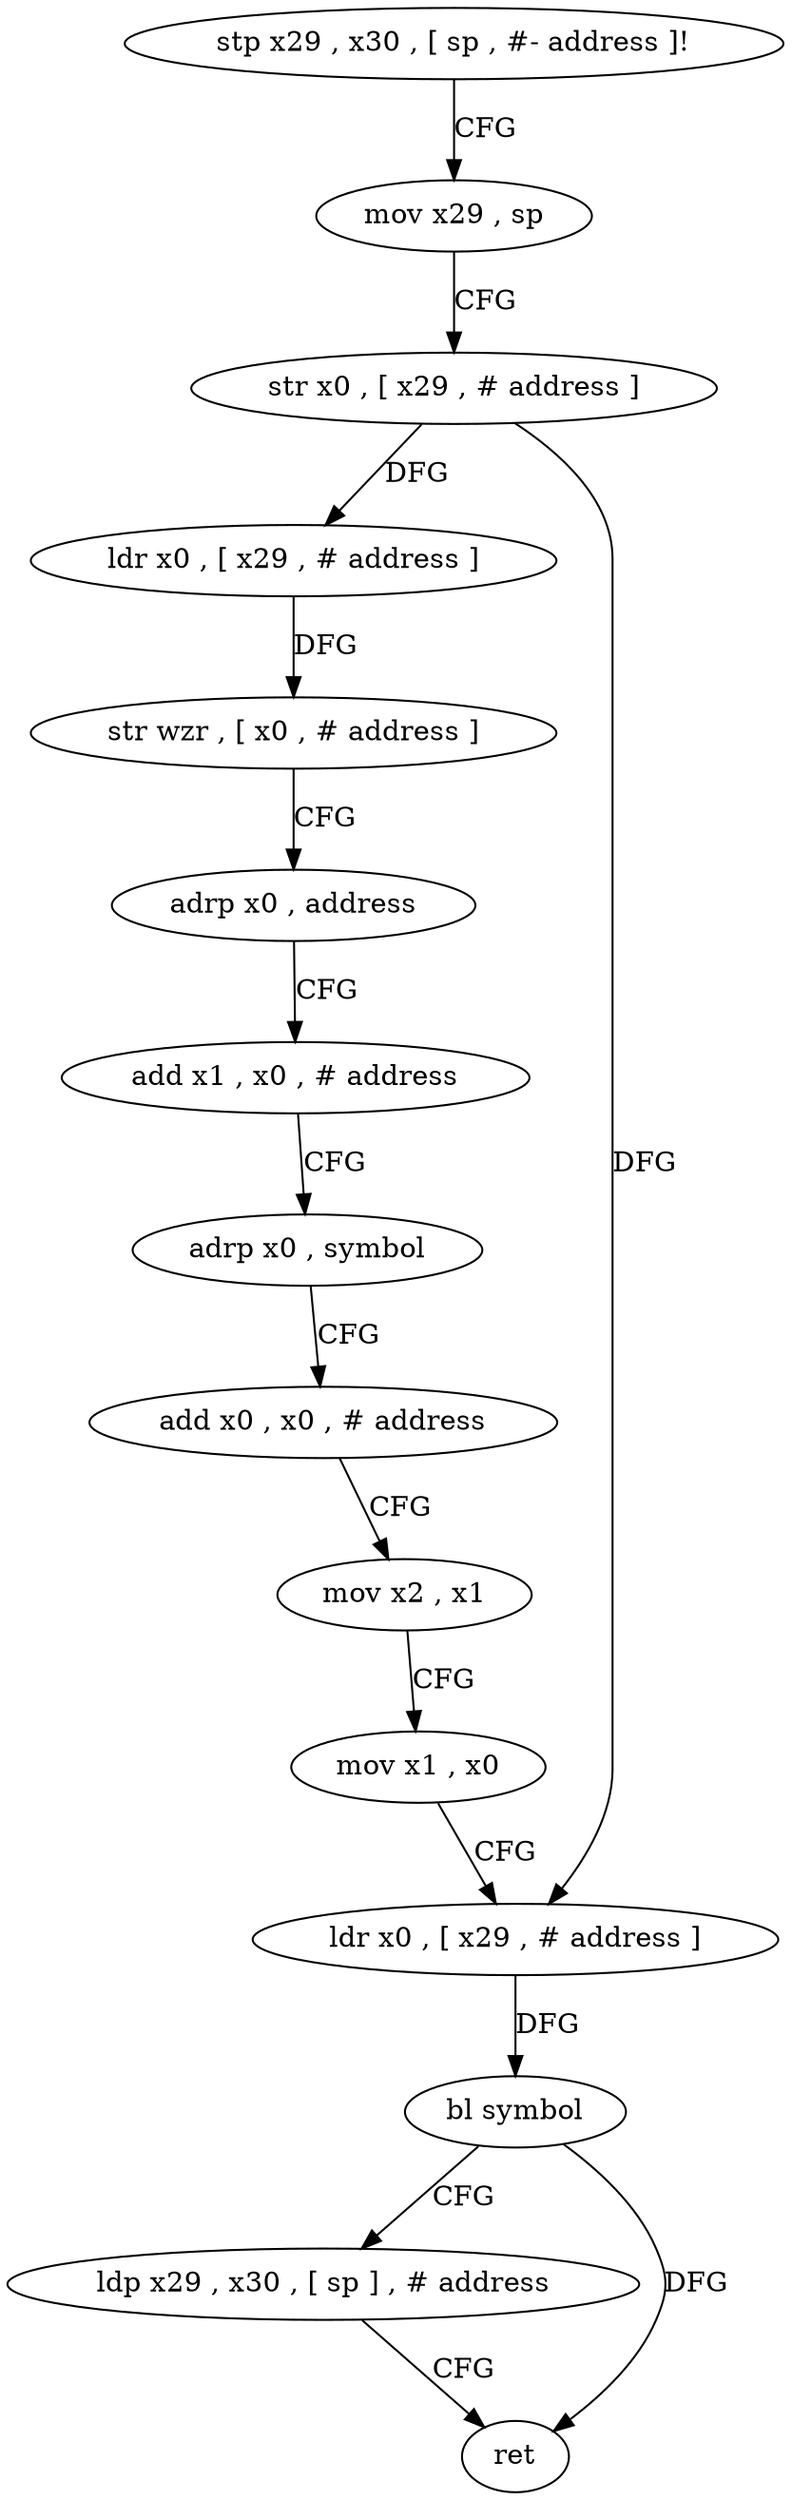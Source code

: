 digraph "func" {
"4485284" [label = "stp x29 , x30 , [ sp , #- address ]!" ]
"4485288" [label = "mov x29 , sp" ]
"4485292" [label = "str x0 , [ x29 , # address ]" ]
"4485296" [label = "ldr x0 , [ x29 , # address ]" ]
"4485300" [label = "str wzr , [ x0 , # address ]" ]
"4485304" [label = "adrp x0 , address" ]
"4485308" [label = "add x1 , x0 , # address" ]
"4485312" [label = "adrp x0 , symbol" ]
"4485316" [label = "add x0 , x0 , # address" ]
"4485320" [label = "mov x2 , x1" ]
"4485324" [label = "mov x1 , x0" ]
"4485328" [label = "ldr x0 , [ x29 , # address ]" ]
"4485332" [label = "bl symbol" ]
"4485336" [label = "ldp x29 , x30 , [ sp ] , # address" ]
"4485340" [label = "ret" ]
"4485284" -> "4485288" [ label = "CFG" ]
"4485288" -> "4485292" [ label = "CFG" ]
"4485292" -> "4485296" [ label = "DFG" ]
"4485292" -> "4485328" [ label = "DFG" ]
"4485296" -> "4485300" [ label = "DFG" ]
"4485300" -> "4485304" [ label = "CFG" ]
"4485304" -> "4485308" [ label = "CFG" ]
"4485308" -> "4485312" [ label = "CFG" ]
"4485312" -> "4485316" [ label = "CFG" ]
"4485316" -> "4485320" [ label = "CFG" ]
"4485320" -> "4485324" [ label = "CFG" ]
"4485324" -> "4485328" [ label = "CFG" ]
"4485328" -> "4485332" [ label = "DFG" ]
"4485332" -> "4485336" [ label = "CFG" ]
"4485332" -> "4485340" [ label = "DFG" ]
"4485336" -> "4485340" [ label = "CFG" ]
}
